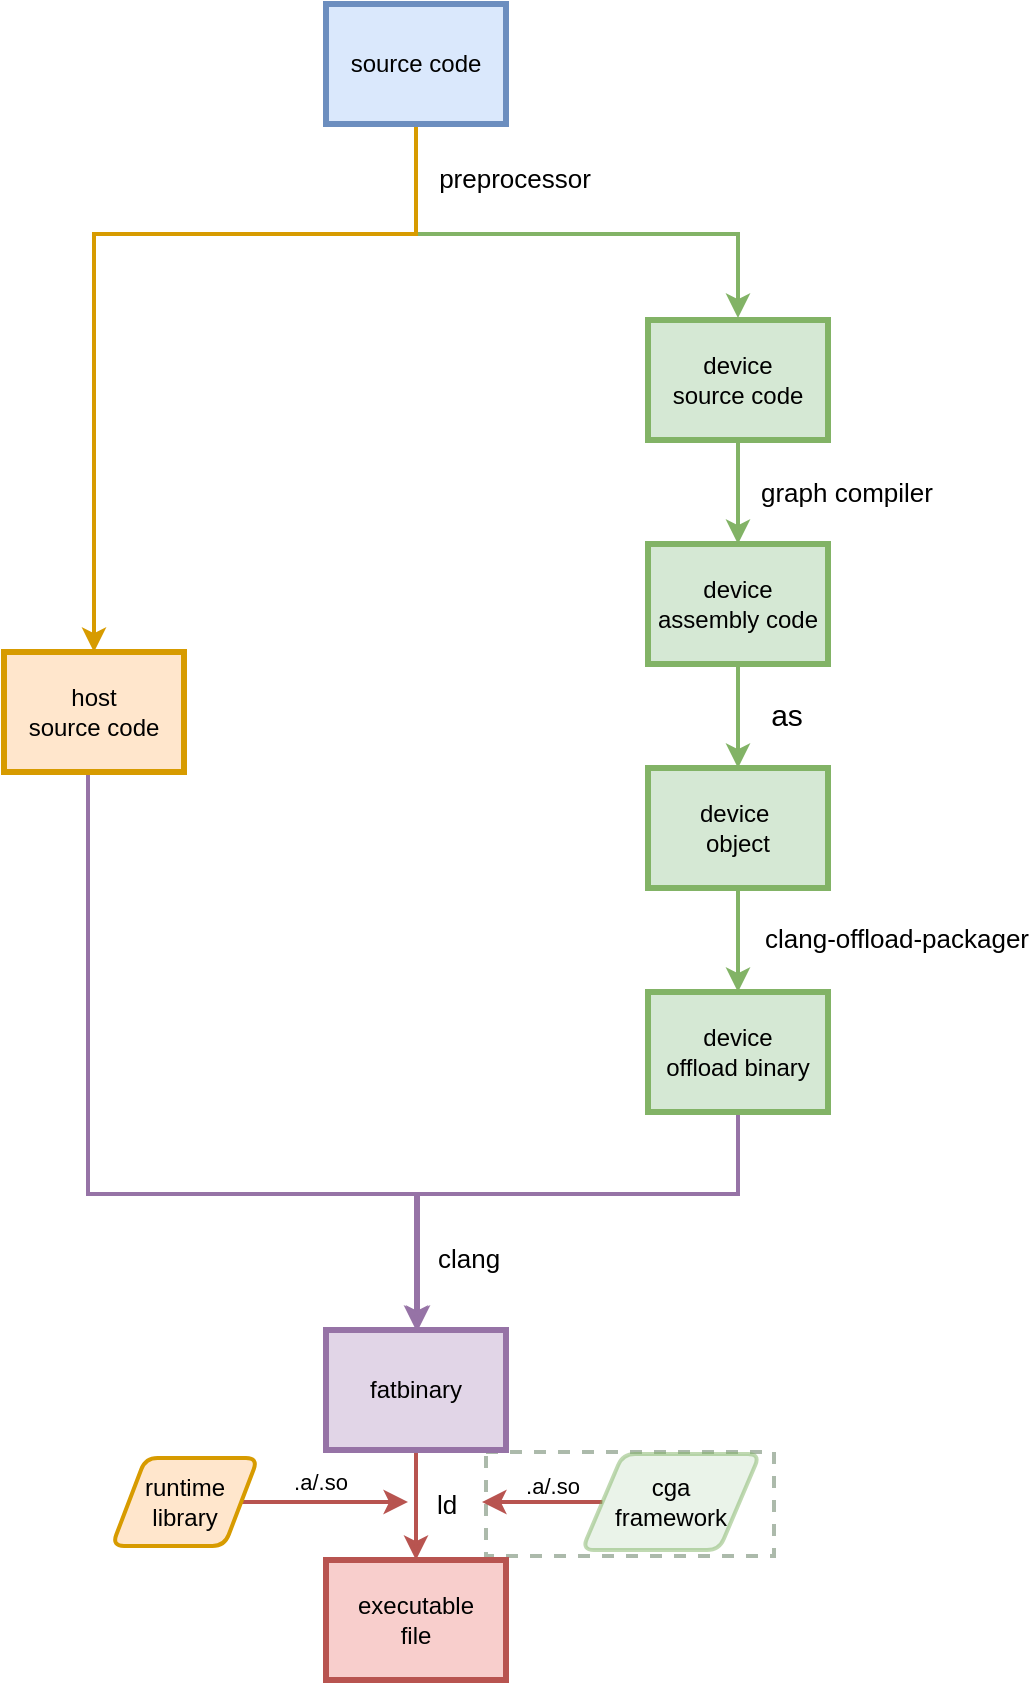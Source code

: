 <mxfile version="24.5.5" type="github">
  <diagram name="第 1 页" id="xMYqnL4CpNVyHzQz9qxW">
    <mxGraphModel dx="930" dy="1794" grid="0" gridSize="10" guides="1" tooltips="1" connect="1" arrows="1" fold="1" page="1" pageScale="1" pageWidth="827" pageHeight="1169" math="0" shadow="0">
      <root>
        <mxCell id="0" />
        <mxCell id="1" parent="0" />
        <mxCell id="hmHwhbYqZgnH3vq1UKTU-2" value="" style="rounded=0;whiteSpace=wrap;html=1;dashed=1;strokeWidth=2;labelBorderColor=#B9E0A5;textShadow=1;strokeColor=#ACBAAB;" vertex="1" parent="1">
          <mxGeometry x="263" y="-427" width="144" height="52" as="geometry" />
        </mxCell>
        <mxCell id="hmHwhbYqZgnH3vq1UKTU-3" style="edgeStyle=orthogonalEdgeStyle;rounded=0;orthogonalLoop=1;jettySize=auto;html=1;exitX=0.5;exitY=1;exitDx=0;exitDy=0;entryX=0.5;entryY=0;entryDx=0;entryDy=0;fillColor=#d5e8d4;strokeColor=#82b366;strokeWidth=2;" edge="1" parent="1">
          <mxGeometry relative="1" as="geometry">
            <mxPoint x="228" y="-1092" as="sourcePoint" />
            <mxPoint x="389" y="-994.0" as="targetPoint" />
            <Array as="points">
              <mxPoint x="228" y="-1036" />
              <mxPoint x="389" y="-1036" />
            </Array>
          </mxGeometry>
        </mxCell>
        <mxCell id="hmHwhbYqZgnH3vq1UKTU-4" style="edgeStyle=orthogonalEdgeStyle;rounded=0;orthogonalLoop=1;jettySize=auto;html=1;exitX=0.5;exitY=1;exitDx=0;exitDy=0;entryX=0.5;entryY=0;entryDx=0;entryDy=0;fillColor=#ffe6cc;strokeColor=#d79b00;strokeWidth=2;" edge="1" parent="1" source="hmHwhbYqZgnH3vq1UKTU-6" target="hmHwhbYqZgnH3vq1UKTU-8">
          <mxGeometry relative="1" as="geometry">
            <Array as="points">
              <mxPoint x="228" y="-1036" />
              <mxPoint x="67" y="-1036" />
            </Array>
          </mxGeometry>
        </mxCell>
        <mxCell id="hmHwhbYqZgnH3vq1UKTU-5" value="preprocessor" style="edgeLabel;html=1;align=center;verticalAlign=middle;resizable=0;points=[];fontSize=13;" connectable="0" vertex="1" parent="hmHwhbYqZgnH3vq1UKTU-4">
          <mxGeometry x="-0.905" y="-1" relative="1" as="geometry">
            <mxPoint x="50" y="7" as="offset" />
          </mxGeometry>
        </mxCell>
        <mxCell id="hmHwhbYqZgnH3vq1UKTU-6" value="source code" style="whiteSpace=wrap;align=center;verticalAlign=middle;fontStyle=0;strokeWidth=3;fillColor=#dae8fc;strokeColor=#6c8ebf;" vertex="1" parent="1">
          <mxGeometry x="183" y="-1151" width="90" height="60" as="geometry" />
        </mxCell>
        <mxCell id="hmHwhbYqZgnH3vq1UKTU-7" style="edgeStyle=orthogonalEdgeStyle;rounded=0;orthogonalLoop=1;jettySize=auto;html=1;exitX=0.5;exitY=1;exitDx=0;exitDy=0;fillColor=#e1d5e7;strokeColor=#9673a6;strokeWidth=2;" edge="1" parent="1" source="hmHwhbYqZgnH3vq1UKTU-8" target="hmHwhbYqZgnH3vq1UKTU-23">
          <mxGeometry relative="1" as="geometry">
            <Array as="points">
              <mxPoint x="64" y="-767" />
              <mxPoint x="64" y="-556" />
              <mxPoint x="229" y="-556" />
            </Array>
          </mxGeometry>
        </mxCell>
        <mxCell id="hmHwhbYqZgnH3vq1UKTU-8" value="host &#xa;source code" style="whiteSpace=wrap;align=center;verticalAlign=middle;fontStyle=0;strokeWidth=3;fillColor=#ffe6cc;strokeColor=#d79b00;" vertex="1" parent="1">
          <mxGeometry x="22.0" y="-827" width="90" height="60" as="geometry" />
        </mxCell>
        <mxCell id="hmHwhbYqZgnH3vq1UKTU-9" style="edgeStyle=orthogonalEdgeStyle;rounded=0;orthogonalLoop=1;jettySize=auto;html=1;exitX=0.5;exitY=1;exitDx=0;exitDy=0;entryX=0.5;entryY=0;entryDx=0;entryDy=0;fillColor=#d5e8d4;strokeColor=#82b366;strokeWidth=2;" edge="1" parent="1" source="hmHwhbYqZgnH3vq1UKTU-11" target="hmHwhbYqZgnH3vq1UKTU-17">
          <mxGeometry relative="1" as="geometry" />
        </mxCell>
        <mxCell id="hmHwhbYqZgnH3vq1UKTU-10" value="graph compiler" style="edgeLabel;html=1;align=center;verticalAlign=middle;resizable=0;points=[];fontSize=13;" connectable="0" vertex="1" parent="hmHwhbYqZgnH3vq1UKTU-9">
          <mxGeometry x="-0.024" y="-1" relative="1" as="geometry">
            <mxPoint x="55" as="offset" />
          </mxGeometry>
        </mxCell>
        <mxCell id="hmHwhbYqZgnH3vq1UKTU-11" value="device &#xa;source code" style="whiteSpace=wrap;align=center;verticalAlign=middle;fontStyle=0;strokeWidth=3;fillColor=#d5e8d4;strokeColor=#82b366;" vertex="1" parent="1">
          <mxGeometry x="344" y="-993.0" width="90" height="60" as="geometry" />
        </mxCell>
        <mxCell id="hmHwhbYqZgnH3vq1UKTU-12" style="edgeStyle=orthogonalEdgeStyle;rounded=0;orthogonalLoop=1;jettySize=auto;html=1;exitX=0.5;exitY=1;exitDx=0;exitDy=0;entryX=0.5;entryY=0;entryDx=0;entryDy=0;fillColor=#e1d5e7;strokeColor=#9673a6;strokeWidth=2;" edge="1" parent="1" source="hmHwhbYqZgnH3vq1UKTU-14" target="hmHwhbYqZgnH3vq1UKTU-23">
          <mxGeometry relative="1" as="geometry">
            <Array as="points">
              <mxPoint x="389" y="-556" />
              <mxPoint x="228" y="-556" />
            </Array>
          </mxGeometry>
        </mxCell>
        <mxCell id="hmHwhbYqZgnH3vq1UKTU-13" value="clang" style="edgeLabel;html=1;align=center;verticalAlign=middle;resizable=0;points=[];fontSize=13;" connectable="0" vertex="1" parent="hmHwhbYqZgnH3vq1UKTU-12">
          <mxGeometry x="0.671" y="5" relative="1" as="geometry">
            <mxPoint x="21" y="8" as="offset" />
          </mxGeometry>
        </mxCell>
        <mxCell id="hmHwhbYqZgnH3vq1UKTU-14" value="device &#xa;offload binary" style="whiteSpace=wrap;align=center;verticalAlign=middle;fontStyle=0;strokeWidth=3;fillColor=#d5e8d4;strokeColor=#82b366;" vertex="1" parent="1">
          <mxGeometry x="344" y="-657" width="90" height="60" as="geometry" />
        </mxCell>
        <mxCell id="hmHwhbYqZgnH3vq1UKTU-15" style="edgeStyle=orthogonalEdgeStyle;rounded=0;orthogonalLoop=1;jettySize=auto;html=1;exitX=0.5;exitY=1;exitDx=0;exitDy=0;entryX=0.5;entryY=0;entryDx=0;entryDy=0;fillColor=#d5e8d4;strokeColor=#82b366;strokeWidth=2;" edge="1" parent="1" source="hmHwhbYqZgnH3vq1UKTU-17" target="hmHwhbYqZgnH3vq1UKTU-20">
          <mxGeometry relative="1" as="geometry" />
        </mxCell>
        <mxCell id="hmHwhbYqZgnH3vq1UKTU-16" value="as" style="edgeLabel;html=1;align=center;verticalAlign=middle;resizable=0;points=[];fontStyle=0;fontSize=15;" connectable="0" vertex="1" parent="hmHwhbYqZgnH3vq1UKTU-15">
          <mxGeometry x="-0.041" y="3" relative="1" as="geometry">
            <mxPoint x="21" as="offset" />
          </mxGeometry>
        </mxCell>
        <mxCell id="hmHwhbYqZgnH3vq1UKTU-17" value="device&#xa;assembly code" style="whiteSpace=wrap;align=center;verticalAlign=middle;fontStyle=0;strokeWidth=3;fillColor=#d5e8d4;strokeColor=#82b366;" vertex="1" parent="1">
          <mxGeometry x="344" y="-881" width="90" height="60" as="geometry" />
        </mxCell>
        <mxCell id="hmHwhbYqZgnH3vq1UKTU-18" style="edgeStyle=orthogonalEdgeStyle;rounded=0;orthogonalLoop=1;jettySize=auto;html=1;exitX=0.5;exitY=1;exitDx=0;exitDy=0;fillColor=#d5e8d4;strokeColor=#82b366;strokeWidth=2;" edge="1" parent="1" source="hmHwhbYqZgnH3vq1UKTU-20" target="hmHwhbYqZgnH3vq1UKTU-14">
          <mxGeometry relative="1" as="geometry" />
        </mxCell>
        <mxCell id="hmHwhbYqZgnH3vq1UKTU-19" value="clang-offload-packager" style="edgeLabel;html=1;align=center;verticalAlign=middle;resizable=0;points=[];fontSize=13;" connectable="0" vertex="1" parent="hmHwhbYqZgnH3vq1UKTU-18">
          <mxGeometry x="-0.097" relative="1" as="geometry">
            <mxPoint x="79" y="1" as="offset" />
          </mxGeometry>
        </mxCell>
        <mxCell id="hmHwhbYqZgnH3vq1UKTU-20" value="device &#xa;object" style="whiteSpace=wrap;align=center;verticalAlign=middle;fontStyle=0;strokeWidth=3;fillColor=#d5e8d4;strokeColor=#82b366;" vertex="1" parent="1">
          <mxGeometry x="344" y="-769" width="90" height="60" as="geometry" />
        </mxCell>
        <mxCell id="hmHwhbYqZgnH3vq1UKTU-21" style="edgeStyle=orthogonalEdgeStyle;rounded=0;orthogonalLoop=1;jettySize=auto;html=1;exitX=0.5;exitY=1;exitDx=0;exitDy=0;entryX=0.5;entryY=0;entryDx=0;entryDy=0;strokeWidth=2;fillColor=#f8cecc;strokeColor=#b85450;" edge="1" parent="1" source="hmHwhbYqZgnH3vq1UKTU-23" target="hmHwhbYqZgnH3vq1UKTU-24">
          <mxGeometry relative="1" as="geometry" />
        </mxCell>
        <mxCell id="hmHwhbYqZgnH3vq1UKTU-22" value="ld" style="edgeLabel;html=1;align=center;verticalAlign=middle;resizable=0;points=[];fontSize=13;" connectable="0" vertex="1" parent="hmHwhbYqZgnH3vq1UKTU-21">
          <mxGeometry x="-0.029" y="4" relative="1" as="geometry">
            <mxPoint x="11" as="offset" />
          </mxGeometry>
        </mxCell>
        <mxCell id="hmHwhbYqZgnH3vq1UKTU-23" value="fatbinary" style="whiteSpace=wrap;align=center;verticalAlign=middle;fontStyle=0;strokeWidth=3;fillColor=#e1d5e7;strokeColor=#9673a6;" vertex="1" parent="1">
          <mxGeometry x="183" y="-488" width="90" height="60" as="geometry" />
        </mxCell>
        <mxCell id="hmHwhbYqZgnH3vq1UKTU-24" value="executable &#xa;file" style="whiteSpace=wrap;align=center;verticalAlign=middle;fontStyle=0;strokeWidth=3;fillColor=#f8cecc;strokeColor=#b85450;" vertex="1" parent="1">
          <mxGeometry x="183" y="-373" width="90" height="60" as="geometry" />
        </mxCell>
        <mxCell id="hmHwhbYqZgnH3vq1UKTU-25" style="edgeStyle=orthogonalEdgeStyle;rounded=0;orthogonalLoop=1;jettySize=auto;html=1;exitX=1;exitY=0.5;exitDx=0;exitDy=0;fillColor=#f8cecc;strokeColor=#b85450;strokeWidth=2;" edge="1" parent="1" source="hmHwhbYqZgnH3vq1UKTU-27">
          <mxGeometry relative="1" as="geometry">
            <mxPoint x="224" y="-402" as="targetPoint" />
          </mxGeometry>
        </mxCell>
        <mxCell id="hmHwhbYqZgnH3vq1UKTU-26" value=".a/.so" style="edgeLabel;html=1;align=center;verticalAlign=middle;resizable=0;points=[];" connectable="0" vertex="1" parent="hmHwhbYqZgnH3vq1UKTU-25">
          <mxGeometry x="-0.204" y="-3" relative="1" as="geometry">
            <mxPoint x="6" y="-13" as="offset" />
          </mxGeometry>
        </mxCell>
        <mxCell id="hmHwhbYqZgnH3vq1UKTU-27" value="runtime &lt;br&gt;library" style="shape=parallelogram;html=1;strokeWidth=2;perimeter=parallelogramPerimeter;whiteSpace=wrap;rounded=1;arcSize=12;size=0.23;fillColor=#ffe6cc;strokeColor=#d79b00;" vertex="1" parent="1">
          <mxGeometry x="76" y="-424" width="73" height="44" as="geometry" />
        </mxCell>
        <mxCell id="hmHwhbYqZgnH3vq1UKTU-28" style="edgeStyle=orthogonalEdgeStyle;rounded=0;orthogonalLoop=1;jettySize=auto;html=1;exitX=0;exitY=0.5;exitDx=0;exitDy=0;fillColor=#f8cecc;strokeColor=#b85450;strokeWidth=2;" edge="1" parent="1" source="hmHwhbYqZgnH3vq1UKTU-29">
          <mxGeometry relative="1" as="geometry">
            <mxPoint x="261" y="-402" as="targetPoint" />
          </mxGeometry>
        </mxCell>
        <mxCell id="hmHwhbYqZgnH3vq1UKTU-29" value="cga &lt;br&gt;framework" style="shape=parallelogram;html=1;strokeWidth=2;perimeter=parallelogramPerimeter;whiteSpace=wrap;rounded=1;arcSize=12;size=0.23;fillColor=#d5e8d4;strokeColor=#82b366;opacity=50;" vertex="1" parent="1">
          <mxGeometry x="311" y="-426" width="89" height="48" as="geometry" />
        </mxCell>
        <mxCell id="hmHwhbYqZgnH3vq1UKTU-30" value=".a/.so" style="edgeLabel;html=1;align=center;verticalAlign=middle;resizable=0;points=[];" connectable="0" vertex="1" parent="1">
          <mxGeometry x="206.997" y="-402.004" as="geometry">
            <mxPoint x="89" y="-8" as="offset" />
          </mxGeometry>
        </mxCell>
      </root>
    </mxGraphModel>
  </diagram>
</mxfile>
